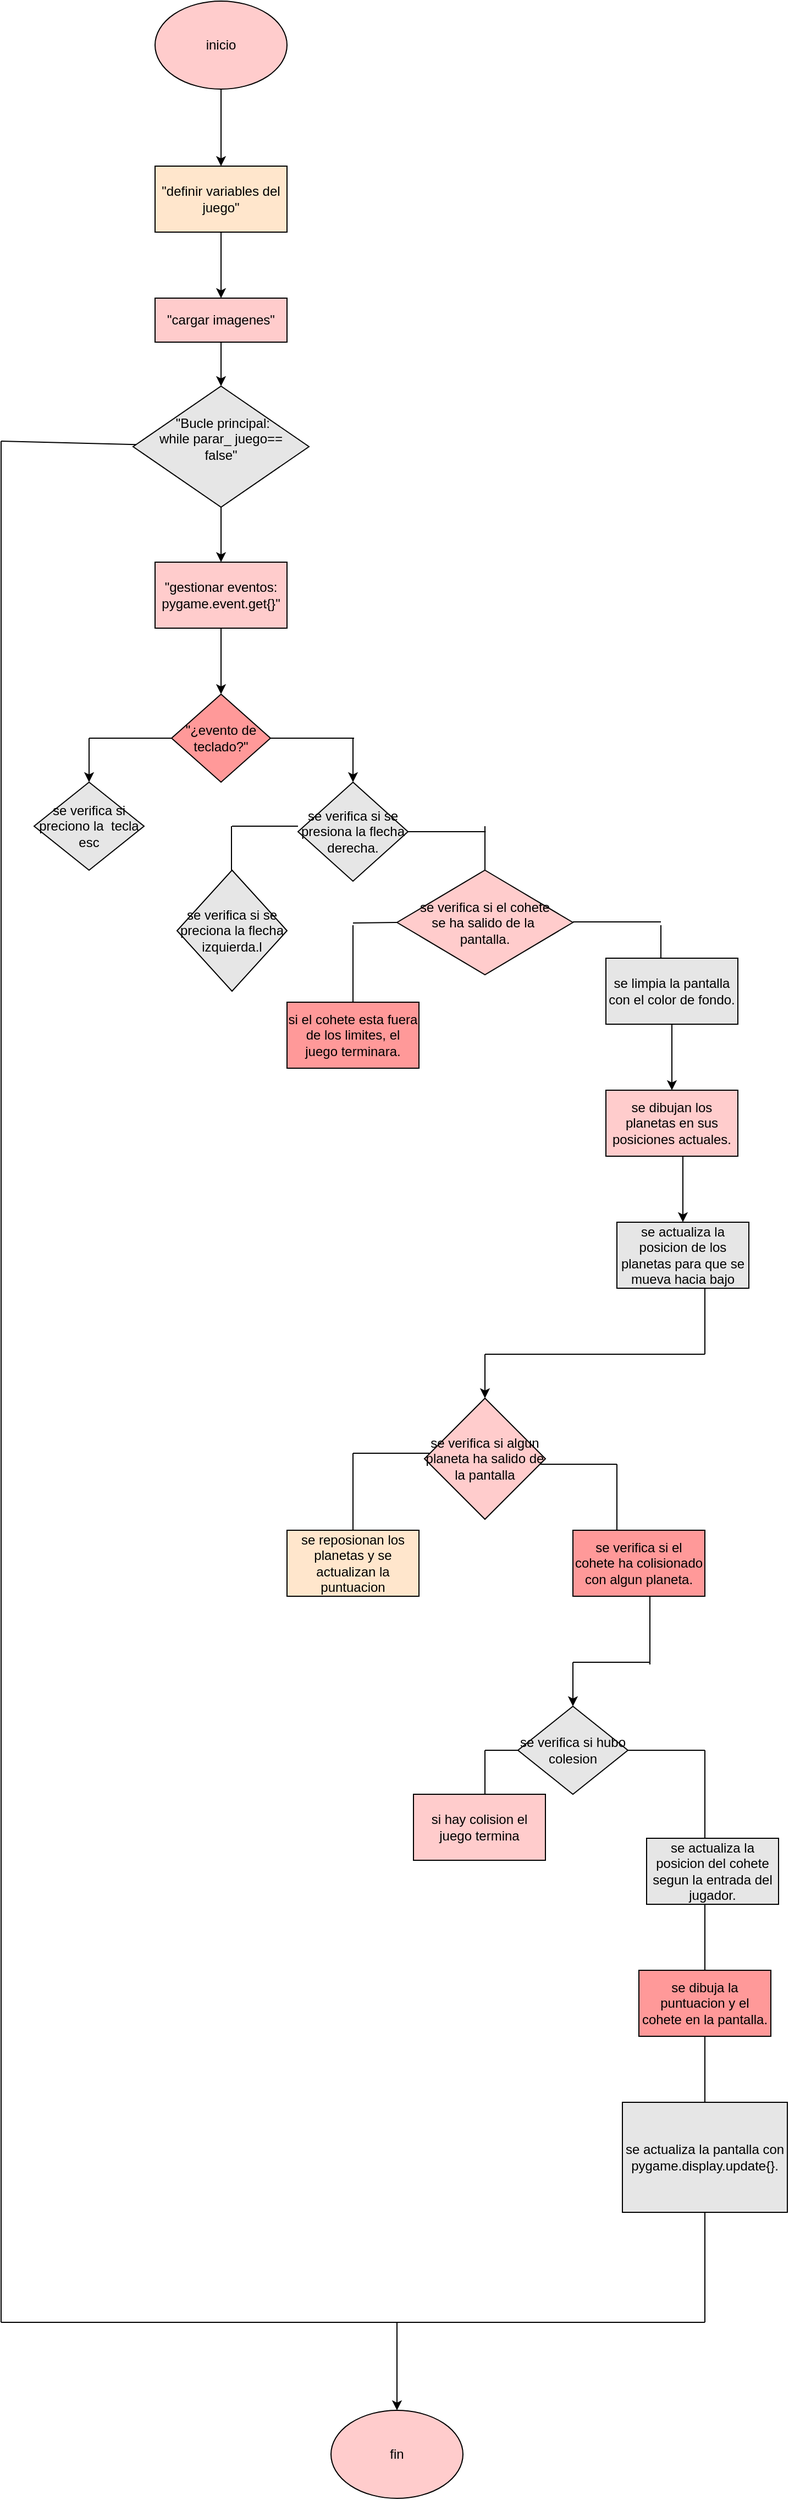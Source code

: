 <mxfile>
    <diagram id="gZhJo_9lUdDw_zOUgMo2" name="Página-1">
        <mxGraphModel dx="295" dy="425" grid="1" gridSize="10" guides="1" tooltips="1" connect="1" arrows="1" fold="1" page="1" pageScale="1" pageWidth="827" pageHeight="1169" math="0" shadow="0">
            <root>
                <mxCell id="0"/>
                <mxCell id="1" parent="0"/>
                <mxCell id="2" value="inicio" style="ellipse;whiteSpace=wrap;html=1;fillColor=#FFCCCC;" parent="1" vertex="1">
                    <mxGeometry x="260" y="50" width="120" height="80" as="geometry"/>
                </mxCell>
                <mxCell id="7" value="&quot;definir variables del juego&quot;" style="rounded=0;whiteSpace=wrap;html=1;fillColor=#FFE6CC;" parent="1" vertex="1">
                    <mxGeometry x="260" y="200" width="120" height="60" as="geometry"/>
                </mxCell>
                <mxCell id="9" value="" style="endArrow=classic;html=1;entryX=0.5;entryY=0;entryDx=0;entryDy=0;" parent="1" target="7" edge="1">
                    <mxGeometry width="50" height="50" relative="1" as="geometry">
                        <mxPoint x="320" y="130" as="sourcePoint"/>
                        <mxPoint x="370" y="80" as="targetPoint"/>
                    </mxGeometry>
                </mxCell>
                <mxCell id="11" value="" style="endArrow=classic;html=1;" parent="1" edge="1">
                    <mxGeometry width="50" height="50" relative="1" as="geometry">
                        <mxPoint x="320" y="260" as="sourcePoint"/>
                        <mxPoint x="320" y="320" as="targetPoint"/>
                    </mxGeometry>
                </mxCell>
                <mxCell id="12" value="&quot;cargar imagenes&quot;" style="rounded=0;whiteSpace=wrap;html=1;fillColor=#FFCCCC;" parent="1" vertex="1">
                    <mxGeometry x="260" y="320" width="120" height="40" as="geometry"/>
                </mxCell>
                <mxCell id="13" value="" style="endArrow=classic;html=1;" parent="1" edge="1">
                    <mxGeometry width="50" height="50" relative="1" as="geometry">
                        <mxPoint x="320" y="360" as="sourcePoint"/>
                        <mxPoint x="320" y="400" as="targetPoint"/>
                    </mxGeometry>
                </mxCell>
                <mxCell id="14" value="&amp;nbsp;&quot;Bucle principal:&lt;div&gt;&lt;font color=&quot;#000000&quot;&gt;while parar_ juego==&lt;/font&gt;&lt;/div&gt;&lt;div&gt;&lt;font color=&quot;#000000&quot;&gt;&lt;font color=&quot;#000000&quot;&gt;false&quot;&lt;br&gt;&lt;/font&gt;&lt;/font&gt;&lt;div&gt;&lt;br&gt;&lt;/div&gt;&lt;/div&gt;" style="rhombus;whiteSpace=wrap;html=1;fillColor=#E6E6E6;" parent="1" vertex="1">
                    <mxGeometry x="240" y="400" width="160" height="110" as="geometry"/>
                </mxCell>
                <mxCell id="16" value="" style="endArrow=classic;html=1;" parent="1" edge="1">
                    <mxGeometry width="50" height="50" relative="1" as="geometry">
                        <mxPoint x="320" y="510" as="sourcePoint"/>
                        <mxPoint x="320" y="560" as="targetPoint"/>
                    </mxGeometry>
                </mxCell>
                <mxCell id="17" value="&quot;gestionar eventos:&lt;div&gt;pygame.event.get{}&quot;&lt;/div&gt;" style="rounded=0;whiteSpace=wrap;html=1;fillColor=#FFCCCC;" parent="1" vertex="1">
                    <mxGeometry x="260" y="560" width="120" height="60" as="geometry"/>
                </mxCell>
                <mxCell id="18" value="" style="endArrow=classic;html=1;" parent="1" edge="1">
                    <mxGeometry width="50" height="50" relative="1" as="geometry">
                        <mxPoint x="320" y="620" as="sourcePoint"/>
                        <mxPoint x="320" y="680" as="targetPoint"/>
                    </mxGeometry>
                </mxCell>
                <mxCell id="19" value="&quot;¿evento de teclado?&quot;" style="rhombus;whiteSpace=wrap;html=1;fillColor=#FF9999;" parent="1" vertex="1">
                    <mxGeometry x="275" y="680" width="90" height="80" as="geometry"/>
                </mxCell>
                <mxCell id="21" value="" style="endArrow=none;html=1;" parent="1" edge="1">
                    <mxGeometry width="50" height="50" relative="1" as="geometry">
                        <mxPoint x="364" y="720" as="sourcePoint"/>
                        <mxPoint x="441" y="720" as="targetPoint"/>
                    </mxGeometry>
                </mxCell>
                <mxCell id="22" value="" style="endArrow=none;html=1;entryX=0;entryY=0.5;entryDx=0;entryDy=0;" parent="1" target="19" edge="1">
                    <mxGeometry width="50" height="50" relative="1" as="geometry">
                        <mxPoint x="200" y="720" as="sourcePoint"/>
                        <mxPoint x="270" y="720" as="targetPoint"/>
                    </mxGeometry>
                </mxCell>
                <mxCell id="23" value="" style="endArrow=classic;html=1;" parent="1" edge="1">
                    <mxGeometry width="50" height="50" relative="1" as="geometry">
                        <mxPoint x="440" y="720" as="sourcePoint"/>
                        <mxPoint x="440" y="760" as="targetPoint"/>
                    </mxGeometry>
                </mxCell>
                <mxCell id="24" value="" style="endArrow=classic;html=1;" parent="1" edge="1">
                    <mxGeometry width="50" height="50" relative="1" as="geometry">
                        <mxPoint x="200" y="720" as="sourcePoint"/>
                        <mxPoint x="200" y="760" as="targetPoint"/>
                    </mxGeometry>
                </mxCell>
                <mxCell id="25" value="se verifica si preciono la&amp;nbsp; tecla esc" style="rhombus;whiteSpace=wrap;html=1;fillColor=#E6E6E6;" parent="1" vertex="1">
                    <mxGeometry x="150" y="760" width="100" height="80" as="geometry"/>
                </mxCell>
                <mxCell id="26" value="&lt;span style=&quot;color: rgb(0, 0, 0);&quot;&gt;se verifica si se presiona la flecha derecha.&lt;/span&gt;" style="rhombus;whiteSpace=wrap;html=1;fillColor=#E6E6E6;" parent="1" vertex="1">
                    <mxGeometry x="390" y="760" width="100" height="90" as="geometry"/>
                </mxCell>
                <mxCell id="27" value="" style="endArrow=none;html=1;" parent="1" edge="1">
                    <mxGeometry width="50" height="50" relative="1" as="geometry">
                        <mxPoint x="330" y="800" as="sourcePoint"/>
                        <mxPoint x="390" y="800" as="targetPoint"/>
                    </mxGeometry>
                </mxCell>
                <mxCell id="28" value="" style="endArrow=none;html=1;" parent="1" edge="1">
                    <mxGeometry width="50" height="50" relative="1" as="geometry">
                        <mxPoint x="329.5" y="840" as="sourcePoint"/>
                        <mxPoint x="329.5" y="800" as="targetPoint"/>
                    </mxGeometry>
                </mxCell>
                <mxCell id="29" value="se verifica si se preciona la flecha izquierda.l" style="rhombus;whiteSpace=wrap;html=1;fillColor=#E6E6E6;" parent="1" vertex="1">
                    <mxGeometry x="280" y="840" width="100" height="110" as="geometry"/>
                </mxCell>
                <mxCell id="32" value="" style="endArrow=none;html=1;exitX=1;exitY=0.5;exitDx=0;exitDy=0;" parent="1" source="26" edge="1">
                    <mxGeometry width="50" height="50" relative="1" as="geometry">
                        <mxPoint x="500" y="800" as="sourcePoint"/>
                        <mxPoint x="560" y="805" as="targetPoint"/>
                    </mxGeometry>
                </mxCell>
                <mxCell id="33" value="" style="endArrow=none;html=1;" parent="1" source="26" edge="1">
                    <mxGeometry width="50" height="50" relative="1" as="geometry">
                        <mxPoint x="490" y="855" as="sourcePoint"/>
                        <mxPoint x="560.711" y="805" as="targetPoint"/>
                    </mxGeometry>
                </mxCell>
                <mxCell id="34" value="" style="endArrow=none;html=1;" parent="1" edge="1">
                    <mxGeometry width="50" height="50" relative="1" as="geometry">
                        <mxPoint x="560" y="840" as="sourcePoint"/>
                        <mxPoint x="560" y="800" as="targetPoint"/>
                    </mxGeometry>
                </mxCell>
                <mxCell id="35" value="se verifica si el cohete&lt;div&gt;se ha salido de la&amp;nbsp;&lt;/div&gt;&lt;div&gt;pantalla.&lt;/div&gt;" style="rhombus;whiteSpace=wrap;html=1;fillColor=#FFCCCC;" parent="1" vertex="1">
                    <mxGeometry x="480" y="840" width="160" height="95" as="geometry"/>
                </mxCell>
                <mxCell id="39" value="" style="endArrow=none;html=1;entryX=0;entryY=0.5;entryDx=0;entryDy=0;" parent="1" target="35" edge="1">
                    <mxGeometry width="50" height="50" relative="1" as="geometry">
                        <mxPoint x="440" y="888" as="sourcePoint"/>
                        <mxPoint x="480" y="880" as="targetPoint"/>
                    </mxGeometry>
                </mxCell>
                <mxCell id="40" value="" style="endArrow=none;html=1;" parent="1" edge="1">
                    <mxGeometry width="50" height="50" relative="1" as="geometry">
                        <mxPoint x="440" y="960" as="sourcePoint"/>
                        <mxPoint x="440" y="890" as="targetPoint"/>
                    </mxGeometry>
                </mxCell>
                <mxCell id="41" value="si el cohete esta fuera&lt;div&gt;de los limites, el juego terminara.&lt;/div&gt;" style="rounded=0;whiteSpace=wrap;html=1;fillColor=#FF9999;" parent="1" vertex="1">
                    <mxGeometry x="380" y="960" width="120" height="60" as="geometry"/>
                </mxCell>
                <mxCell id="42" value="" style="endArrow=none;html=1;" parent="1" edge="1">
                    <mxGeometry width="50" height="50" relative="1" as="geometry">
                        <mxPoint x="640" y="887" as="sourcePoint"/>
                        <mxPoint x="720" y="887" as="targetPoint"/>
                    </mxGeometry>
                </mxCell>
                <mxCell id="44" value="" style="endArrow=none;html=1;" parent="1" edge="1">
                    <mxGeometry width="50" height="50" relative="1" as="geometry">
                        <mxPoint x="720" y="920" as="sourcePoint"/>
                        <mxPoint x="720" y="890" as="targetPoint"/>
                    </mxGeometry>
                </mxCell>
                <mxCell id="45" value="se limpia la pantalla con el color de fondo." style="rounded=0;whiteSpace=wrap;html=1;fillColor=#E6E6E6;" parent="1" vertex="1">
                    <mxGeometry x="670" y="920" width="120" height="60" as="geometry"/>
                </mxCell>
                <mxCell id="46" value="" style="endArrow=classic;html=1;" parent="1" edge="1">
                    <mxGeometry width="50" height="50" relative="1" as="geometry">
                        <mxPoint x="730" y="980" as="sourcePoint"/>
                        <mxPoint x="730" y="1040" as="targetPoint"/>
                    </mxGeometry>
                </mxCell>
                <mxCell id="47" value="se dibujan los planetas en sus posiciones actuales." style="rounded=0;whiteSpace=wrap;html=1;fillColor=#FFCCCC;" parent="1" vertex="1">
                    <mxGeometry x="670" y="1040" width="120" height="60" as="geometry"/>
                </mxCell>
                <mxCell id="48" value="" style="endArrow=classic;html=1;" parent="1" edge="1">
                    <mxGeometry width="50" height="50" relative="1" as="geometry">
                        <mxPoint x="740" y="1100" as="sourcePoint"/>
                        <mxPoint x="740" y="1160" as="targetPoint"/>
                    </mxGeometry>
                </mxCell>
                <mxCell id="49" value="se actualiza la posicion de los planetas para que se mueva hacia bajo" style="rounded=0;whiteSpace=wrap;html=1;fillColor=#E6E6E6;" parent="1" vertex="1">
                    <mxGeometry x="680" y="1160" width="120" height="60" as="geometry"/>
                </mxCell>
                <mxCell id="50" value="" style="endArrow=none;html=1;" parent="1" edge="1">
                    <mxGeometry width="50" height="50" relative="1" as="geometry">
                        <mxPoint x="760" y="1280" as="sourcePoint"/>
                        <mxPoint x="760" y="1220" as="targetPoint"/>
                    </mxGeometry>
                </mxCell>
                <mxCell id="51" value="" style="endArrow=none;html=1;" parent="1" edge="1">
                    <mxGeometry width="50" height="50" relative="1" as="geometry">
                        <mxPoint x="560" y="1280" as="sourcePoint"/>
                        <mxPoint x="760" y="1280" as="targetPoint"/>
                    </mxGeometry>
                </mxCell>
                <mxCell id="52" value="" style="endArrow=classic;html=1;" parent="1" edge="1">
                    <mxGeometry width="50" height="50" relative="1" as="geometry">
                        <mxPoint x="560" y="1280" as="sourcePoint"/>
                        <mxPoint x="560" y="1320" as="targetPoint"/>
                    </mxGeometry>
                </mxCell>
                <mxCell id="53" value="se verifica si algun&lt;div&gt;planeta ha salido de&lt;/div&gt;&lt;div&gt;la pantalla&lt;/div&gt;" style="rhombus;whiteSpace=wrap;html=1;fillColor=#FFCCCC;" parent="1" vertex="1">
                    <mxGeometry x="505" y="1320" width="110" height="110" as="geometry"/>
                </mxCell>
                <mxCell id="54" value="" style="endArrow=none;html=1;" parent="1" edge="1">
                    <mxGeometry width="50" height="50" relative="1" as="geometry">
                        <mxPoint x="610" y="1380" as="sourcePoint"/>
                        <mxPoint x="680" y="1380" as="targetPoint"/>
                    </mxGeometry>
                </mxCell>
                <mxCell id="55" value="" style="endArrow=none;html=1;" parent="1" edge="1">
                    <mxGeometry width="50" height="50" relative="1" as="geometry">
                        <mxPoint x="680" y="1380" as="sourcePoint"/>
                        <mxPoint x="680" y="1440" as="targetPoint"/>
                    </mxGeometry>
                </mxCell>
                <mxCell id="56" value="se verifica si el cohete ha colisionado con algun planeta." style="rounded=0;whiteSpace=wrap;html=1;fillColor=#FF9999;" parent="1" vertex="1">
                    <mxGeometry x="640" y="1440" width="120" height="60" as="geometry"/>
                </mxCell>
                <mxCell id="57" value="" style="endArrow=none;html=1;" parent="1" edge="1">
                    <mxGeometry width="50" height="50" relative="1" as="geometry">
                        <mxPoint x="440" y="1370" as="sourcePoint"/>
                        <mxPoint x="510" y="1370" as="targetPoint"/>
                    </mxGeometry>
                </mxCell>
                <mxCell id="58" value="" style="endArrow=none;html=1;" parent="1" edge="1">
                    <mxGeometry width="50" height="50" relative="1" as="geometry">
                        <mxPoint x="440" y="1440" as="sourcePoint"/>
                        <mxPoint x="440" y="1370" as="targetPoint"/>
                    </mxGeometry>
                </mxCell>
                <mxCell id="59" value="se reposionan los planetas y se actualizan la puntuacion" style="rounded=0;whiteSpace=wrap;html=1;fillColor=#FFE6CC;" parent="1" vertex="1">
                    <mxGeometry x="380" y="1440" width="120" height="60" as="geometry"/>
                </mxCell>
                <mxCell id="60" value="" style="endArrow=none;html=1;" parent="1" edge="1">
                    <mxGeometry width="50" height="50" relative="1" as="geometry">
                        <mxPoint x="710" y="1562" as="sourcePoint"/>
                        <mxPoint x="710" y="1500" as="targetPoint"/>
                    </mxGeometry>
                </mxCell>
                <mxCell id="61" value="" style="endArrow=none;html=1;" parent="1" edge="1">
                    <mxGeometry width="50" height="50" relative="1" as="geometry">
                        <mxPoint x="640" y="1560" as="sourcePoint"/>
                        <mxPoint x="710" y="1560" as="targetPoint"/>
                    </mxGeometry>
                </mxCell>
                <mxCell id="62" value="" style="endArrow=classic;html=1;" parent="1" edge="1">
                    <mxGeometry width="50" height="50" relative="1" as="geometry">
                        <mxPoint x="640" y="1560" as="sourcePoint"/>
                        <mxPoint x="640" y="1600" as="targetPoint"/>
                    </mxGeometry>
                </mxCell>
                <mxCell id="63" value="se verifica si hubo&lt;div&gt;colesion&lt;/div&gt;" style="rhombus;whiteSpace=wrap;html=1;fillColor=#E6E6E6;" parent="1" vertex="1">
                    <mxGeometry x="590" y="1600" width="100" height="80" as="geometry"/>
                </mxCell>
                <mxCell id="64" value="" style="endArrow=none;html=1;" parent="1" edge="1">
                    <mxGeometry width="50" height="50" relative="1" as="geometry">
                        <mxPoint x="560" y="1640" as="sourcePoint"/>
                        <mxPoint x="590" y="1640" as="targetPoint"/>
                    </mxGeometry>
                </mxCell>
                <mxCell id="65" value="" style="endArrow=none;html=1;" parent="1" edge="1">
                    <mxGeometry width="50" height="50" relative="1" as="geometry">
                        <mxPoint x="560" y="1680" as="sourcePoint"/>
                        <mxPoint x="560" y="1640" as="targetPoint"/>
                    </mxGeometry>
                </mxCell>
                <mxCell id="66" value="si hay colision el juego termina" style="rounded=0;whiteSpace=wrap;html=1;fillColor=#FFCCCC;" parent="1" vertex="1">
                    <mxGeometry x="495" y="1680" width="120" height="60" as="geometry"/>
                </mxCell>
                <mxCell id="67" value="" style="endArrow=none;html=1;" parent="1" edge="1">
                    <mxGeometry width="50" height="50" relative="1" as="geometry">
                        <mxPoint x="690" y="1640" as="sourcePoint"/>
                        <mxPoint x="760" y="1640" as="targetPoint"/>
                    </mxGeometry>
                </mxCell>
                <mxCell id="68" value="" style="endArrow=none;html=1;" edge="1" parent="1">
                    <mxGeometry width="50" height="50" relative="1" as="geometry">
                        <mxPoint x="760" y="1720" as="sourcePoint"/>
                        <mxPoint x="760" y="1640" as="targetPoint"/>
                    </mxGeometry>
                </mxCell>
                <mxCell id="69" value="se actualiza la posicion del cohete segun la entrada del jugador." style="rounded=0;whiteSpace=wrap;html=1;fillColor=#E6E6E6;" vertex="1" parent="1">
                    <mxGeometry x="707" y="1720" width="120" height="60" as="geometry"/>
                </mxCell>
                <mxCell id="70" value="" style="endArrow=none;html=1;" edge="1" parent="1">
                    <mxGeometry width="50" height="50" relative="1" as="geometry">
                        <mxPoint x="760" y="1840" as="sourcePoint"/>
                        <mxPoint x="760" y="1780" as="targetPoint"/>
                    </mxGeometry>
                </mxCell>
                <mxCell id="71" value="se dibuja la puntuacion y el cohete en la pantalla." style="rounded=0;whiteSpace=wrap;html=1;fillColor=#FF9999;" vertex="1" parent="1">
                    <mxGeometry x="700" y="1840" width="120" height="60" as="geometry"/>
                </mxCell>
                <mxCell id="72" value="" style="endArrow=none;html=1;" edge="1" parent="1">
                    <mxGeometry width="50" height="50" relative="1" as="geometry">
                        <mxPoint x="760" y="1960" as="sourcePoint"/>
                        <mxPoint x="760" y="1900" as="targetPoint"/>
                    </mxGeometry>
                </mxCell>
                <mxCell id="73" value="se actualiza la pantalla con pygame.display.update{}." style="rounded=0;whiteSpace=wrap;html=1;fillColor=#E6E6E6;" vertex="1" parent="1">
                    <mxGeometry x="685" y="1960" width="150" height="100" as="geometry"/>
                </mxCell>
                <mxCell id="74" value="" style="endArrow=none;html=1;" edge="1" parent="1">
                    <mxGeometry width="50" height="50" relative="1" as="geometry">
                        <mxPoint x="760" y="2160" as="sourcePoint"/>
                        <mxPoint x="760" y="2060" as="targetPoint"/>
                    </mxGeometry>
                </mxCell>
                <mxCell id="75" value="" style="endArrow=none;html=1;" edge="1" parent="1">
                    <mxGeometry width="50" height="50" relative="1" as="geometry">
                        <mxPoint x="120" y="2160" as="sourcePoint"/>
                        <mxPoint x="760" y="2160" as="targetPoint"/>
                    </mxGeometry>
                </mxCell>
                <mxCell id="77" value="" style="endArrow=none;html=1;" edge="1" parent="1">
                    <mxGeometry width="50" height="50" relative="1" as="geometry">
                        <mxPoint x="120" y="2160" as="sourcePoint"/>
                        <mxPoint x="120" y="450" as="targetPoint"/>
                    </mxGeometry>
                </mxCell>
                <mxCell id="78" value="" style="endArrow=none;html=1;" edge="1" parent="1" target="14">
                    <mxGeometry width="50" height="50" relative="1" as="geometry">
                        <mxPoint x="120" y="450" as="sourcePoint"/>
                        <mxPoint x="250" y="455" as="targetPoint"/>
                    </mxGeometry>
                </mxCell>
                <mxCell id="80" value="" style="endArrow=classic;html=1;" edge="1" parent="1">
                    <mxGeometry width="50" height="50" relative="1" as="geometry">
                        <mxPoint x="480" y="2160" as="sourcePoint"/>
                        <mxPoint x="480" y="2240" as="targetPoint"/>
                    </mxGeometry>
                </mxCell>
                <mxCell id="81" value="fin" style="ellipse;whiteSpace=wrap;html=1;fillColor=#FFCCCC;" vertex="1" parent="1">
                    <mxGeometry x="420" y="2240" width="120" height="80" as="geometry"/>
                </mxCell>
            </root>
        </mxGraphModel>
    </diagram>
</mxfile>